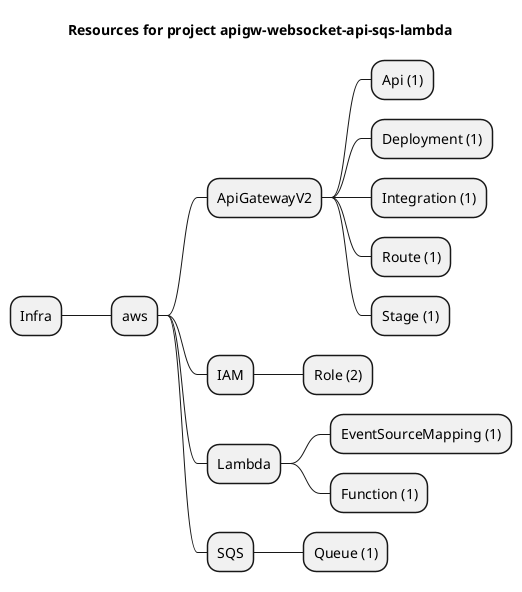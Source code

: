 @startmindmap
title Resources for project apigw-websocket-api-sqs-lambda
skinparam monochrome true
+ Infra
++ aws
+++ ApiGatewayV2
++++ Api (1)
++++ Deployment (1)
++++ Integration (1)
++++ Route (1)
++++ Stage (1)
+++ IAM
++++ Role (2)
+++ Lambda
++++ EventSourceMapping (1)
++++ Function (1)
+++ SQS
++++ Queue (1)
@endmindmap